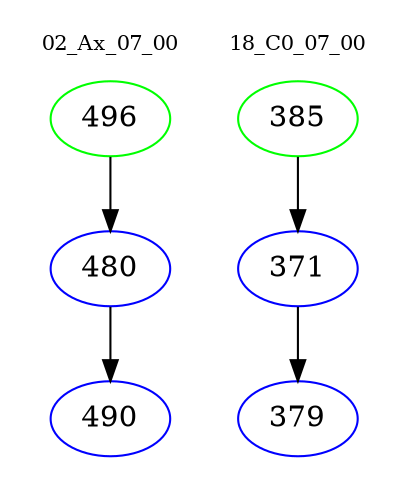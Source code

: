 digraph{
subgraph cluster_0 {
color = white
label = "02_Ax_07_00";
fontsize=10;
T0_496 [label="496", color="green"]
T0_496 -> T0_480 [color="black"]
T0_480 [label="480", color="blue"]
T0_480 -> T0_490 [color="black"]
T0_490 [label="490", color="blue"]
}
subgraph cluster_1 {
color = white
label = "18_C0_07_00";
fontsize=10;
T1_385 [label="385", color="green"]
T1_385 -> T1_371 [color="black"]
T1_371 [label="371", color="blue"]
T1_371 -> T1_379 [color="black"]
T1_379 [label="379", color="blue"]
}
}
